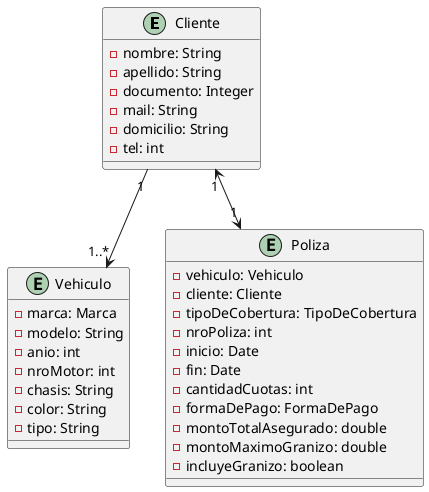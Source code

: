 @startuml La tercera seguros

entity Cliente {
    - nombre: String
    - apellido: String
    - documento: Integer
    - mail: String
    - domicilio: String
    - tel: int
}

entity Vehiculo {
    - marca: Marca
    - modelo: String
    - anio: int
    - nroMotor: int
    - chasis: String
    - color: String
    - tipo: String
}

entity Poliza {
    - vehiculo: Vehiculo
    - cliente: Cliente
    - tipoDeCobertura: TipoDeCobertura
    - nroPoliza: int
    - inicio: Date
    - fin: Date
    - cantidadCuotas: int
    - formaDePago: FormaDePago
    - montoTotalAsegurado: double
    - montoMaximoGranizo: double
    - incluyeGranizo: boolean
}

Cliente "1" --> "1..*" Vehiculo
Cliente "1" <--> "1" Poliza

@enduml